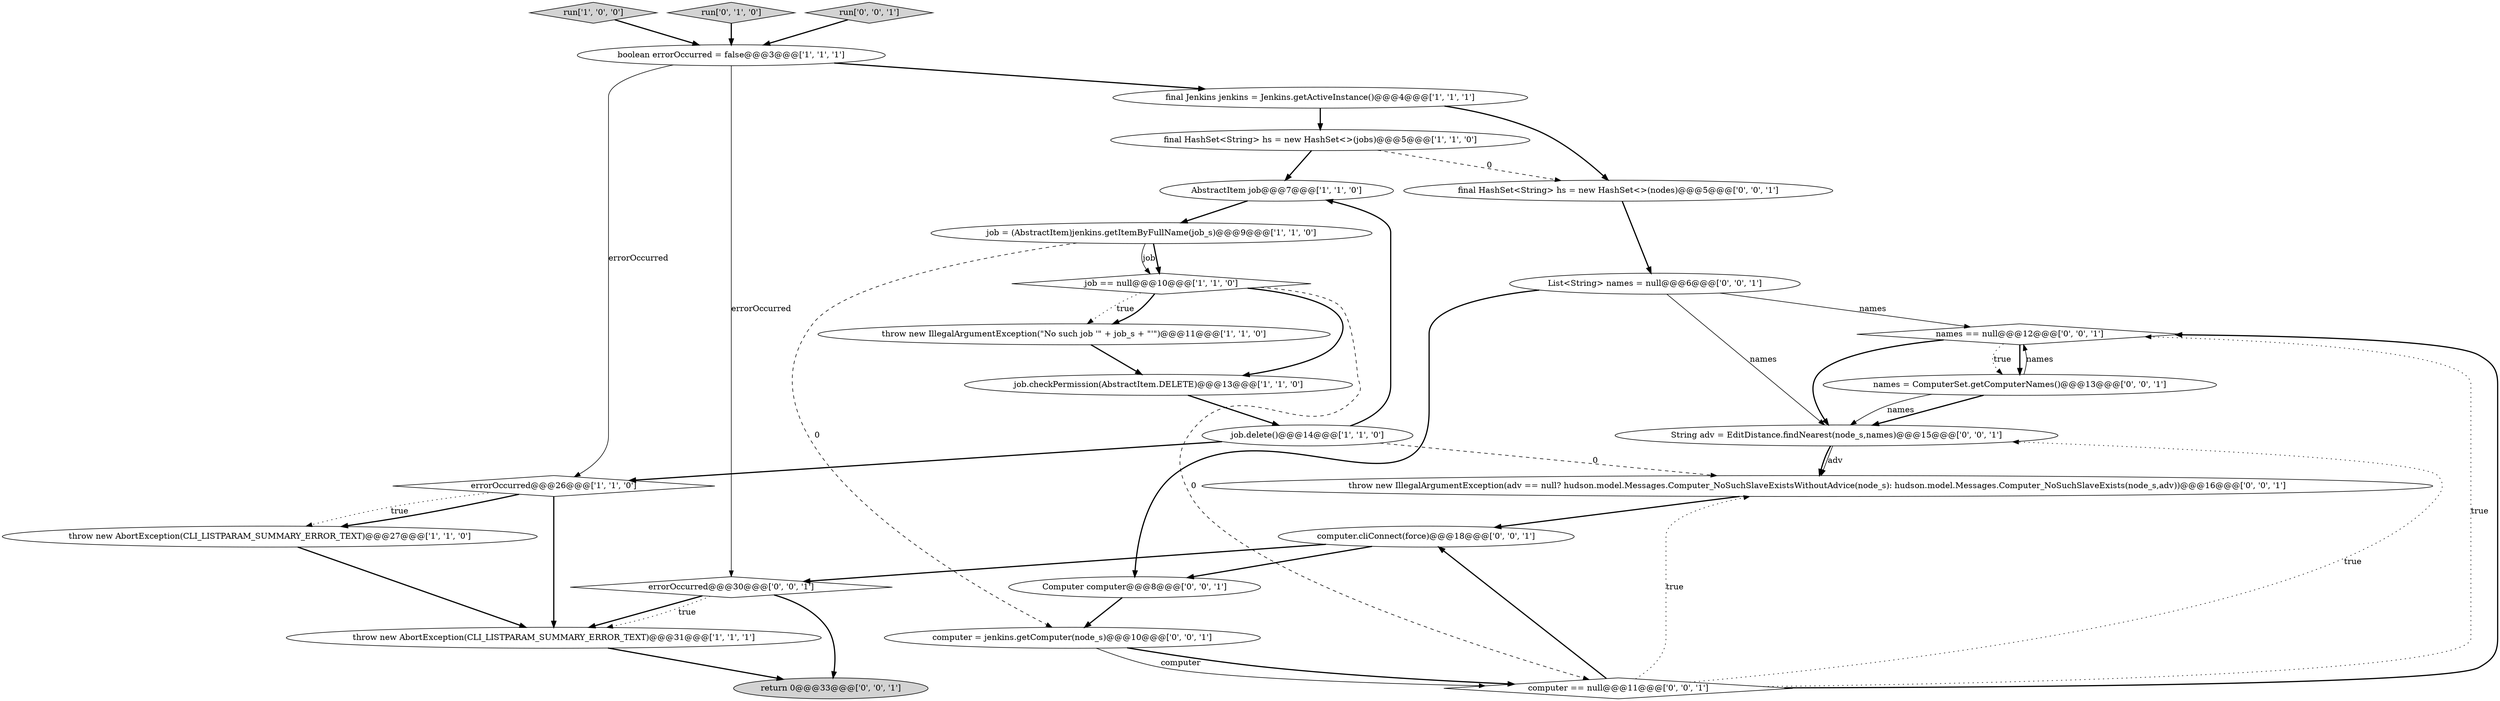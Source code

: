 digraph {
5 [style = filled, label = "run['1', '0', '0']", fillcolor = lightgray, shape = diamond image = "AAA0AAABBB1BBB"];
18 [style = filled, label = "names == null@@@12@@@['0', '0', '1']", fillcolor = white, shape = diamond image = "AAA0AAABBB3BBB"];
13 [style = filled, label = "run['0', '1', '0']", fillcolor = lightgray, shape = diamond image = "AAA0AAABBB2BBB"];
3 [style = filled, label = "final HashSet<String> hs = new HashSet<>(jobs)@@@5@@@['1', '1', '0']", fillcolor = white, shape = ellipse image = "AAA0AAABBB1BBB"];
16 [style = filled, label = "return 0@@@33@@@['0', '0', '1']", fillcolor = lightgray, shape = ellipse image = "AAA0AAABBB3BBB"];
9 [style = filled, label = "throw new AbortException(CLI_LISTPARAM_SUMMARY_ERROR_TEXT)@@@31@@@['1', '1', '1']", fillcolor = white, shape = ellipse image = "AAA0AAABBB1BBB"];
6 [style = filled, label = "throw new IllegalArgumentException(\"No such job '\" + job_s + \"'\")@@@11@@@['1', '1', '0']", fillcolor = white, shape = ellipse image = "AAA0AAABBB1BBB"];
8 [style = filled, label = "job.checkPermission(AbstractItem.DELETE)@@@13@@@['1', '1', '0']", fillcolor = white, shape = ellipse image = "AAA0AAABBB1BBB"];
11 [style = filled, label = "boolean errorOccurred = false@@@3@@@['1', '1', '1']", fillcolor = white, shape = ellipse image = "AAA0AAABBB1BBB"];
19 [style = filled, label = "errorOccurred@@@30@@@['0', '0', '1']", fillcolor = white, shape = diamond image = "AAA0AAABBB3BBB"];
21 [style = filled, label = "computer.cliConnect(force)@@@18@@@['0', '0', '1']", fillcolor = white, shape = ellipse image = "AAA0AAABBB3BBB"];
24 [style = filled, label = "computer == null@@@11@@@['0', '0', '1']", fillcolor = white, shape = diamond image = "AAA0AAABBB3BBB"];
10 [style = filled, label = "job.delete()@@@14@@@['1', '1', '0']", fillcolor = white, shape = ellipse image = "AAA0AAABBB1BBB"];
15 [style = filled, label = "final HashSet<String> hs = new HashSet<>(nodes)@@@5@@@['0', '0', '1']", fillcolor = white, shape = ellipse image = "AAA0AAABBB3BBB"];
26 [style = filled, label = "String adv = EditDistance.findNearest(node_s,names)@@@15@@@['0', '0', '1']", fillcolor = white, shape = ellipse image = "AAA0AAABBB3BBB"];
2 [style = filled, label = "throw new AbortException(CLI_LISTPARAM_SUMMARY_ERROR_TEXT)@@@27@@@['1', '1', '0']", fillcolor = white, shape = ellipse image = "AAA0AAABBB1BBB"];
25 [style = filled, label = "computer = jenkins.getComputer(node_s)@@@10@@@['0', '0', '1']", fillcolor = white, shape = ellipse image = "AAA0AAABBB3BBB"];
4 [style = filled, label = "job == null@@@10@@@['1', '1', '0']", fillcolor = white, shape = diamond image = "AAA0AAABBB1BBB"];
1 [style = filled, label = "errorOccurred@@@26@@@['1', '1', '0']", fillcolor = white, shape = diamond image = "AAA0AAABBB1BBB"];
22 [style = filled, label = "Computer computer@@@8@@@['0', '0', '1']", fillcolor = white, shape = ellipse image = "AAA0AAABBB3BBB"];
20 [style = filled, label = "run['0', '0', '1']", fillcolor = lightgray, shape = diamond image = "AAA0AAABBB3BBB"];
17 [style = filled, label = "List<String> names = null@@@6@@@['0', '0', '1']", fillcolor = white, shape = ellipse image = "AAA0AAABBB3BBB"];
14 [style = filled, label = "names = ComputerSet.getComputerNames()@@@13@@@['0', '0', '1']", fillcolor = white, shape = ellipse image = "AAA0AAABBB3BBB"];
23 [style = filled, label = "throw new IllegalArgumentException(adv == null? hudson.model.Messages.Computer_NoSuchSlaveExistsWithoutAdvice(node_s): hudson.model.Messages.Computer_NoSuchSlaveExists(node_s,adv))@@@16@@@['0', '0', '1']", fillcolor = white, shape = ellipse image = "AAA0AAABBB3BBB"];
7 [style = filled, label = "AbstractItem job@@@7@@@['1', '1', '0']", fillcolor = white, shape = ellipse image = "AAA0AAABBB1BBB"];
12 [style = filled, label = "job = (AbstractItem)jenkins.getItemByFullName(job_s)@@@9@@@['1', '1', '0']", fillcolor = white, shape = ellipse image = "AAA0AAABBB1BBB"];
0 [style = filled, label = "final Jenkins jenkins = Jenkins.getActiveInstance()@@@4@@@['1', '1', '1']", fillcolor = white, shape = ellipse image = "AAA0AAABBB1BBB"];
4->6 [style = dotted, label="true"];
0->3 [style = bold, label=""];
11->1 [style = solid, label="errorOccurred"];
8->10 [style = bold, label=""];
22->25 [style = bold, label=""];
14->18 [style = solid, label="names"];
21->19 [style = bold, label=""];
7->12 [style = bold, label=""];
4->6 [style = bold, label=""];
12->4 [style = solid, label="job"];
18->26 [style = bold, label=""];
2->9 [style = bold, label=""];
17->22 [style = bold, label=""];
24->18 [style = bold, label=""];
10->7 [style = bold, label=""];
13->11 [style = bold, label=""];
18->14 [style = dotted, label="true"];
0->15 [style = bold, label=""];
9->16 [style = bold, label=""];
1->9 [style = bold, label=""];
19->16 [style = bold, label=""];
14->26 [style = bold, label=""];
25->24 [style = bold, label=""];
15->17 [style = bold, label=""];
11->0 [style = bold, label=""];
14->26 [style = solid, label="names"];
12->25 [style = dashed, label="0"];
24->23 [style = dotted, label="true"];
12->4 [style = bold, label=""];
3->7 [style = bold, label=""];
24->21 [style = bold, label=""];
23->21 [style = bold, label=""];
21->22 [style = bold, label=""];
19->9 [style = bold, label=""];
25->24 [style = solid, label="computer"];
24->26 [style = dotted, label="true"];
26->23 [style = bold, label=""];
6->8 [style = bold, label=""];
19->9 [style = dotted, label="true"];
17->18 [style = solid, label="names"];
3->15 [style = dashed, label="0"];
17->26 [style = solid, label="names"];
4->8 [style = bold, label=""];
11->19 [style = solid, label="errorOccurred"];
26->23 [style = solid, label="adv"];
1->2 [style = bold, label=""];
5->11 [style = bold, label=""];
4->24 [style = dashed, label="0"];
1->2 [style = dotted, label="true"];
10->1 [style = bold, label=""];
18->14 [style = bold, label=""];
10->23 [style = dashed, label="0"];
24->18 [style = dotted, label="true"];
20->11 [style = bold, label=""];
}
